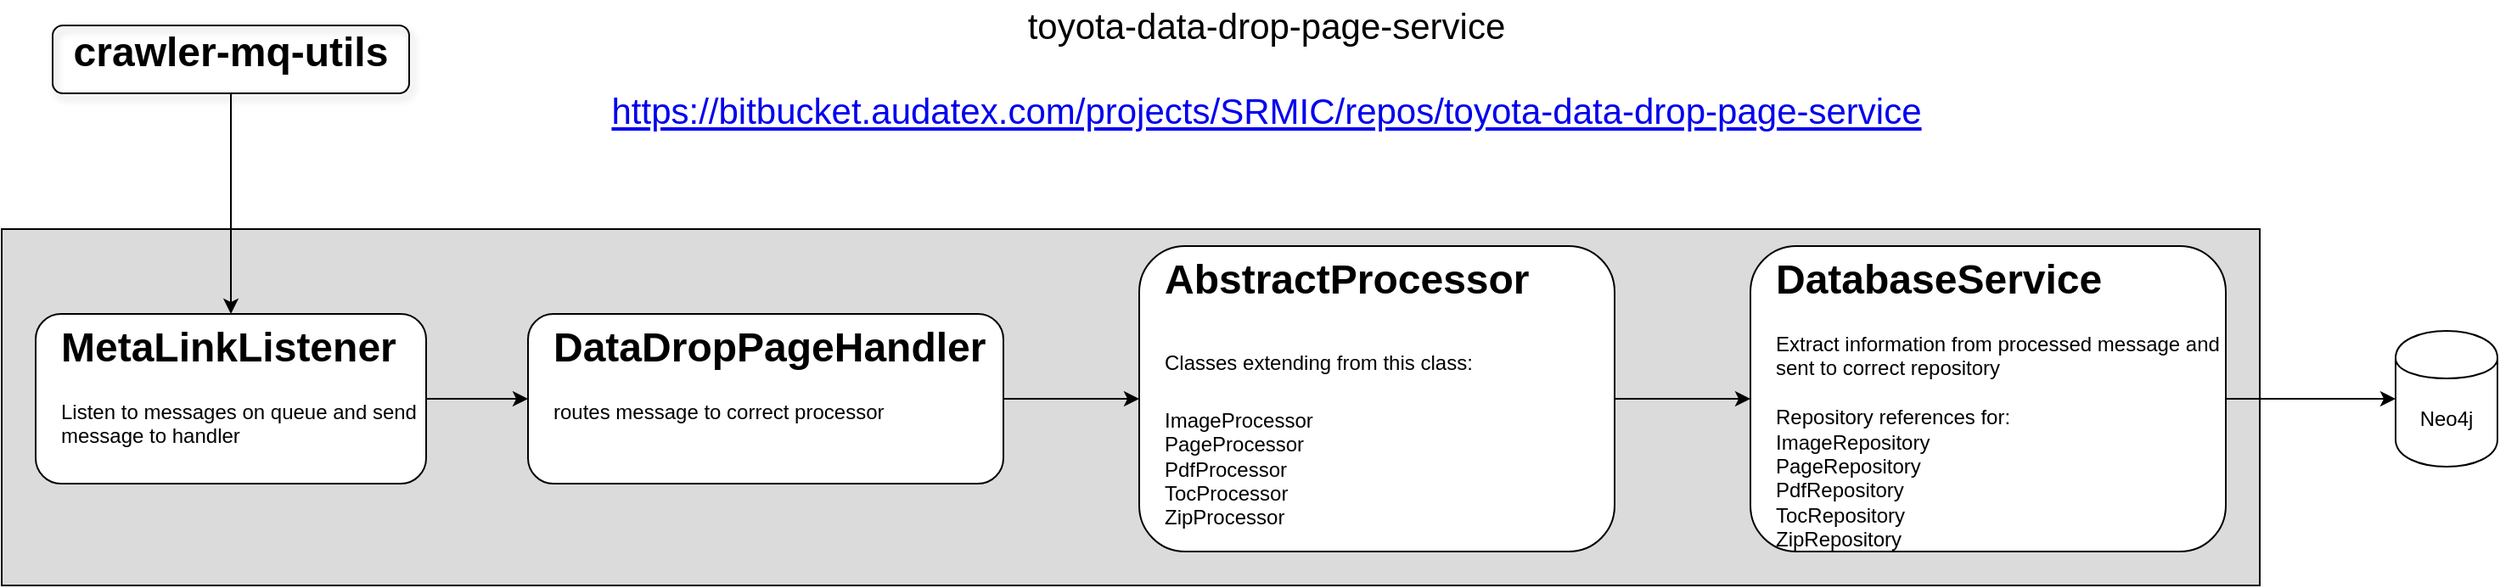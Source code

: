 <mxfile version="14.2.7" type="github">
  <diagram id="bXiSy-yzUZDngqcwPexn" name="Page-1">
    <mxGraphModel dx="754" dy="762" grid="1" gridSize="10" guides="1" tooltips="1" connect="1" arrows="1" fold="1" page="1" pageScale="1" pageWidth="850" pageHeight="1100" math="0" shadow="0">
      <root>
        <mxCell id="0" />
        <mxCell id="1" parent="0" />
        <mxCell id="9CvgzSKVDReJcCDshX9--21" value="" style="rounded=0;whiteSpace=wrap;html=1;fillColor=#DBDBDB;" parent="1" vertex="1">
          <mxGeometry x="70" y="250" width="1330" height="210" as="geometry" />
        </mxCell>
        <mxCell id="9CvgzSKVDReJcCDshX9--1" value="toyota-data-drop-page-service&lt;br style=&quot;font-size: 21px;&quot;&gt;&lt;a href=&quot;https://bitbucket.audatex.com/projects/SRMIC/repos/toyota-data-drop-page-service&quot; style=&quot;font-size: 21px;&quot;&gt;&lt;br style=&quot;font-size: 21px;&quot;&gt;https://bitbucket.audatex.com/projects/SRMIC/repos/toyota-data-drop-page-service&lt;/a&gt;" style="text;html=1;strokeColor=none;fillColor=none;align=center;verticalAlign=middle;whiteSpace=wrap;rounded=0;fontSize=21;" parent="1" vertex="1">
          <mxGeometry x="400" y="120" width="830" height="70" as="geometry" />
        </mxCell>
        <mxCell id="9CvgzSKVDReJcCDshX9--6" value="" style="edgeStyle=orthogonalEdgeStyle;rounded=0;orthogonalLoop=1;jettySize=auto;html=1;" parent="1" source="9CvgzSKVDReJcCDshX9--4" target="9CvgzSKVDReJcCDshX9--5" edge="1">
          <mxGeometry relative="1" as="geometry" />
        </mxCell>
        <mxCell id="9CvgzSKVDReJcCDshX9--4" value="&lt;h1&gt;crawler-mq-utils&lt;/h1&gt;&lt;div&gt;&lt;br&gt;&lt;/div&gt;" style="text;html=1;fillColor=none;spacing=5;spacingTop=-20;whiteSpace=wrap;overflow=hidden;rounded=1;shadow=1;strokeColor=#000000;align=center;verticalAlign=middle;" parent="1" vertex="1">
          <mxGeometry x="100" y="130" width="210" height="40" as="geometry" />
        </mxCell>
        <mxCell id="9CvgzSKVDReJcCDshX9--8" value="" style="edgeStyle=orthogonalEdgeStyle;rounded=0;orthogonalLoop=1;jettySize=auto;html=1;" parent="1" source="9CvgzSKVDReJcCDshX9--5" target="9CvgzSKVDReJcCDshX9--7" edge="1">
          <mxGeometry relative="1" as="geometry" />
        </mxCell>
        <mxCell id="9CvgzSKVDReJcCDshX9--5" value="&lt;h1&gt;MetaLinkListener&lt;/h1&gt;&lt;div&gt;Listen to messages on queue and send message to handler&lt;/div&gt;" style="text;html=1;fillColor=#FFFFFF;spacing=5;spacingTop=-20;whiteSpace=wrap;overflow=hidden;rounded=1;strokeColor=#000000;spacingLeft=10;" parent="1" vertex="1">
          <mxGeometry x="90" y="300" width="230" height="100" as="geometry" />
        </mxCell>
        <mxCell id="9CvgzSKVDReJcCDshX9--10" value="" style="edgeStyle=orthogonalEdgeStyle;rounded=0;orthogonalLoop=1;jettySize=auto;html=1;" parent="1" source="9CvgzSKVDReJcCDshX9--7" target="9CvgzSKVDReJcCDshX9--9" edge="1">
          <mxGeometry relative="1" as="geometry" />
        </mxCell>
        <mxCell id="9CvgzSKVDReJcCDshX9--7" value="&lt;h1&gt;DataDropPageHandler&lt;/h1&gt;&lt;div&gt;routes message to correct processor&lt;/div&gt;" style="text;html=1;fillColor=#FFFFFF;spacing=5;spacingTop=-20;whiteSpace=wrap;overflow=hidden;rounded=1;strokeColor=#000000;spacingLeft=10;" parent="1" vertex="1">
          <mxGeometry x="380" y="300" width="280" height="100" as="geometry" />
        </mxCell>
        <mxCell id="9CvgzSKVDReJcCDshX9--13" value="" style="edgeStyle=orthogonalEdgeStyle;rounded=0;orthogonalLoop=1;jettySize=auto;html=1;" parent="1" source="9CvgzSKVDReJcCDshX9--9" target="9CvgzSKVDReJcCDshX9--12" edge="1">
          <mxGeometry relative="1" as="geometry" />
        </mxCell>
        <mxCell id="9CvgzSKVDReJcCDshX9--9" value="&lt;h1 style=&quot;text-align: center&quot;&gt;&lt;span&gt;AbstractProcessor&lt;/span&gt;&lt;/h1&gt;&lt;h1&gt;&lt;span style=&quot;font-size: 12px ; font-weight: normal&quot;&gt;Classes extending from this class:&lt;/span&gt;&lt;br&gt;&lt;/h1&gt;&lt;div&gt;&lt;span style=&quot;font-size: 12px ; font-weight: normal&quot;&gt;ImageProcessor&lt;/span&gt;&lt;/div&gt;&lt;div&gt;&lt;span style=&quot;font-size: 12px ; font-weight: normal&quot;&gt;PageProcessor&lt;/span&gt;&lt;/div&gt;PdfProcessor&lt;br&gt;TocProcessor&lt;br&gt;ZipProcessor" style="text;html=1;fillColor=#FFFFFF;spacing=5;spacingTop=-20;whiteSpace=wrap;overflow=hidden;rounded=1;strokeColor=#000000;spacingLeft=10;" parent="1" vertex="1">
          <mxGeometry x="740" y="260" width="280" height="180" as="geometry" />
        </mxCell>
        <mxCell id="9CvgzSKVDReJcCDshX9--19" value="" style="edgeStyle=orthogonalEdgeStyle;rounded=0;orthogonalLoop=1;jettySize=auto;html=1;" parent="1" source="9CvgzSKVDReJcCDshX9--12" target="9CvgzSKVDReJcCDshX9--18" edge="1">
          <mxGeometry relative="1" as="geometry" />
        </mxCell>
        <mxCell id="9CvgzSKVDReJcCDshX9--12" value="&lt;h1&gt;&lt;span&gt;DatabaseService&lt;/span&gt;&lt;/h1&gt;&lt;div&gt;&lt;span&gt;Extract information from processed message and sent to correct repository&lt;/span&gt;&lt;/div&gt;&lt;div&gt;&lt;span&gt;&lt;br&gt;&lt;/span&gt;&lt;/div&gt;&lt;div&gt;&lt;span style=&quot;text-align: center&quot;&gt;Repository references for:&lt;/span&gt;&lt;br style=&quot;text-align: center&quot;&gt;&lt;span style=&quot;text-align: center&quot;&gt;ImageRepository&lt;/span&gt;&lt;br style=&quot;text-align: center&quot;&gt;&lt;span style=&quot;text-align: center&quot;&gt;PageRepository&lt;/span&gt;&lt;br style=&quot;text-align: center&quot;&gt;&lt;span style=&quot;text-align: center&quot;&gt;PdfRepository&lt;/span&gt;&lt;br style=&quot;text-align: center&quot;&gt;&lt;span style=&quot;text-align: center&quot;&gt;TocRepository&lt;/span&gt;&lt;br style=&quot;text-align: center&quot;&gt;&lt;span style=&quot;text-align: center&quot;&gt;ZipRepository&lt;/span&gt;&lt;span&gt;&lt;br&gt;&lt;/span&gt;&lt;/div&gt;&lt;h1&gt;&lt;/h1&gt;" style="text;html=1;fillColor=#FFFFFF;spacing=5;spacingTop=-20;whiteSpace=wrap;overflow=hidden;rounded=1;strokeColor=#000000;spacingLeft=10;" parent="1" vertex="1">
          <mxGeometry x="1100" y="260" width="280" height="180" as="geometry" />
        </mxCell>
        <mxCell id="9CvgzSKVDReJcCDshX9--18" value="Neo4j" style="shape=cylinder;whiteSpace=wrap;html=1;boundedLbl=1;backgroundOutline=1;" parent="1" vertex="1">
          <mxGeometry x="1480" y="310" width="60" height="80" as="geometry" />
        </mxCell>
      </root>
    </mxGraphModel>
  </diagram>
</mxfile>
